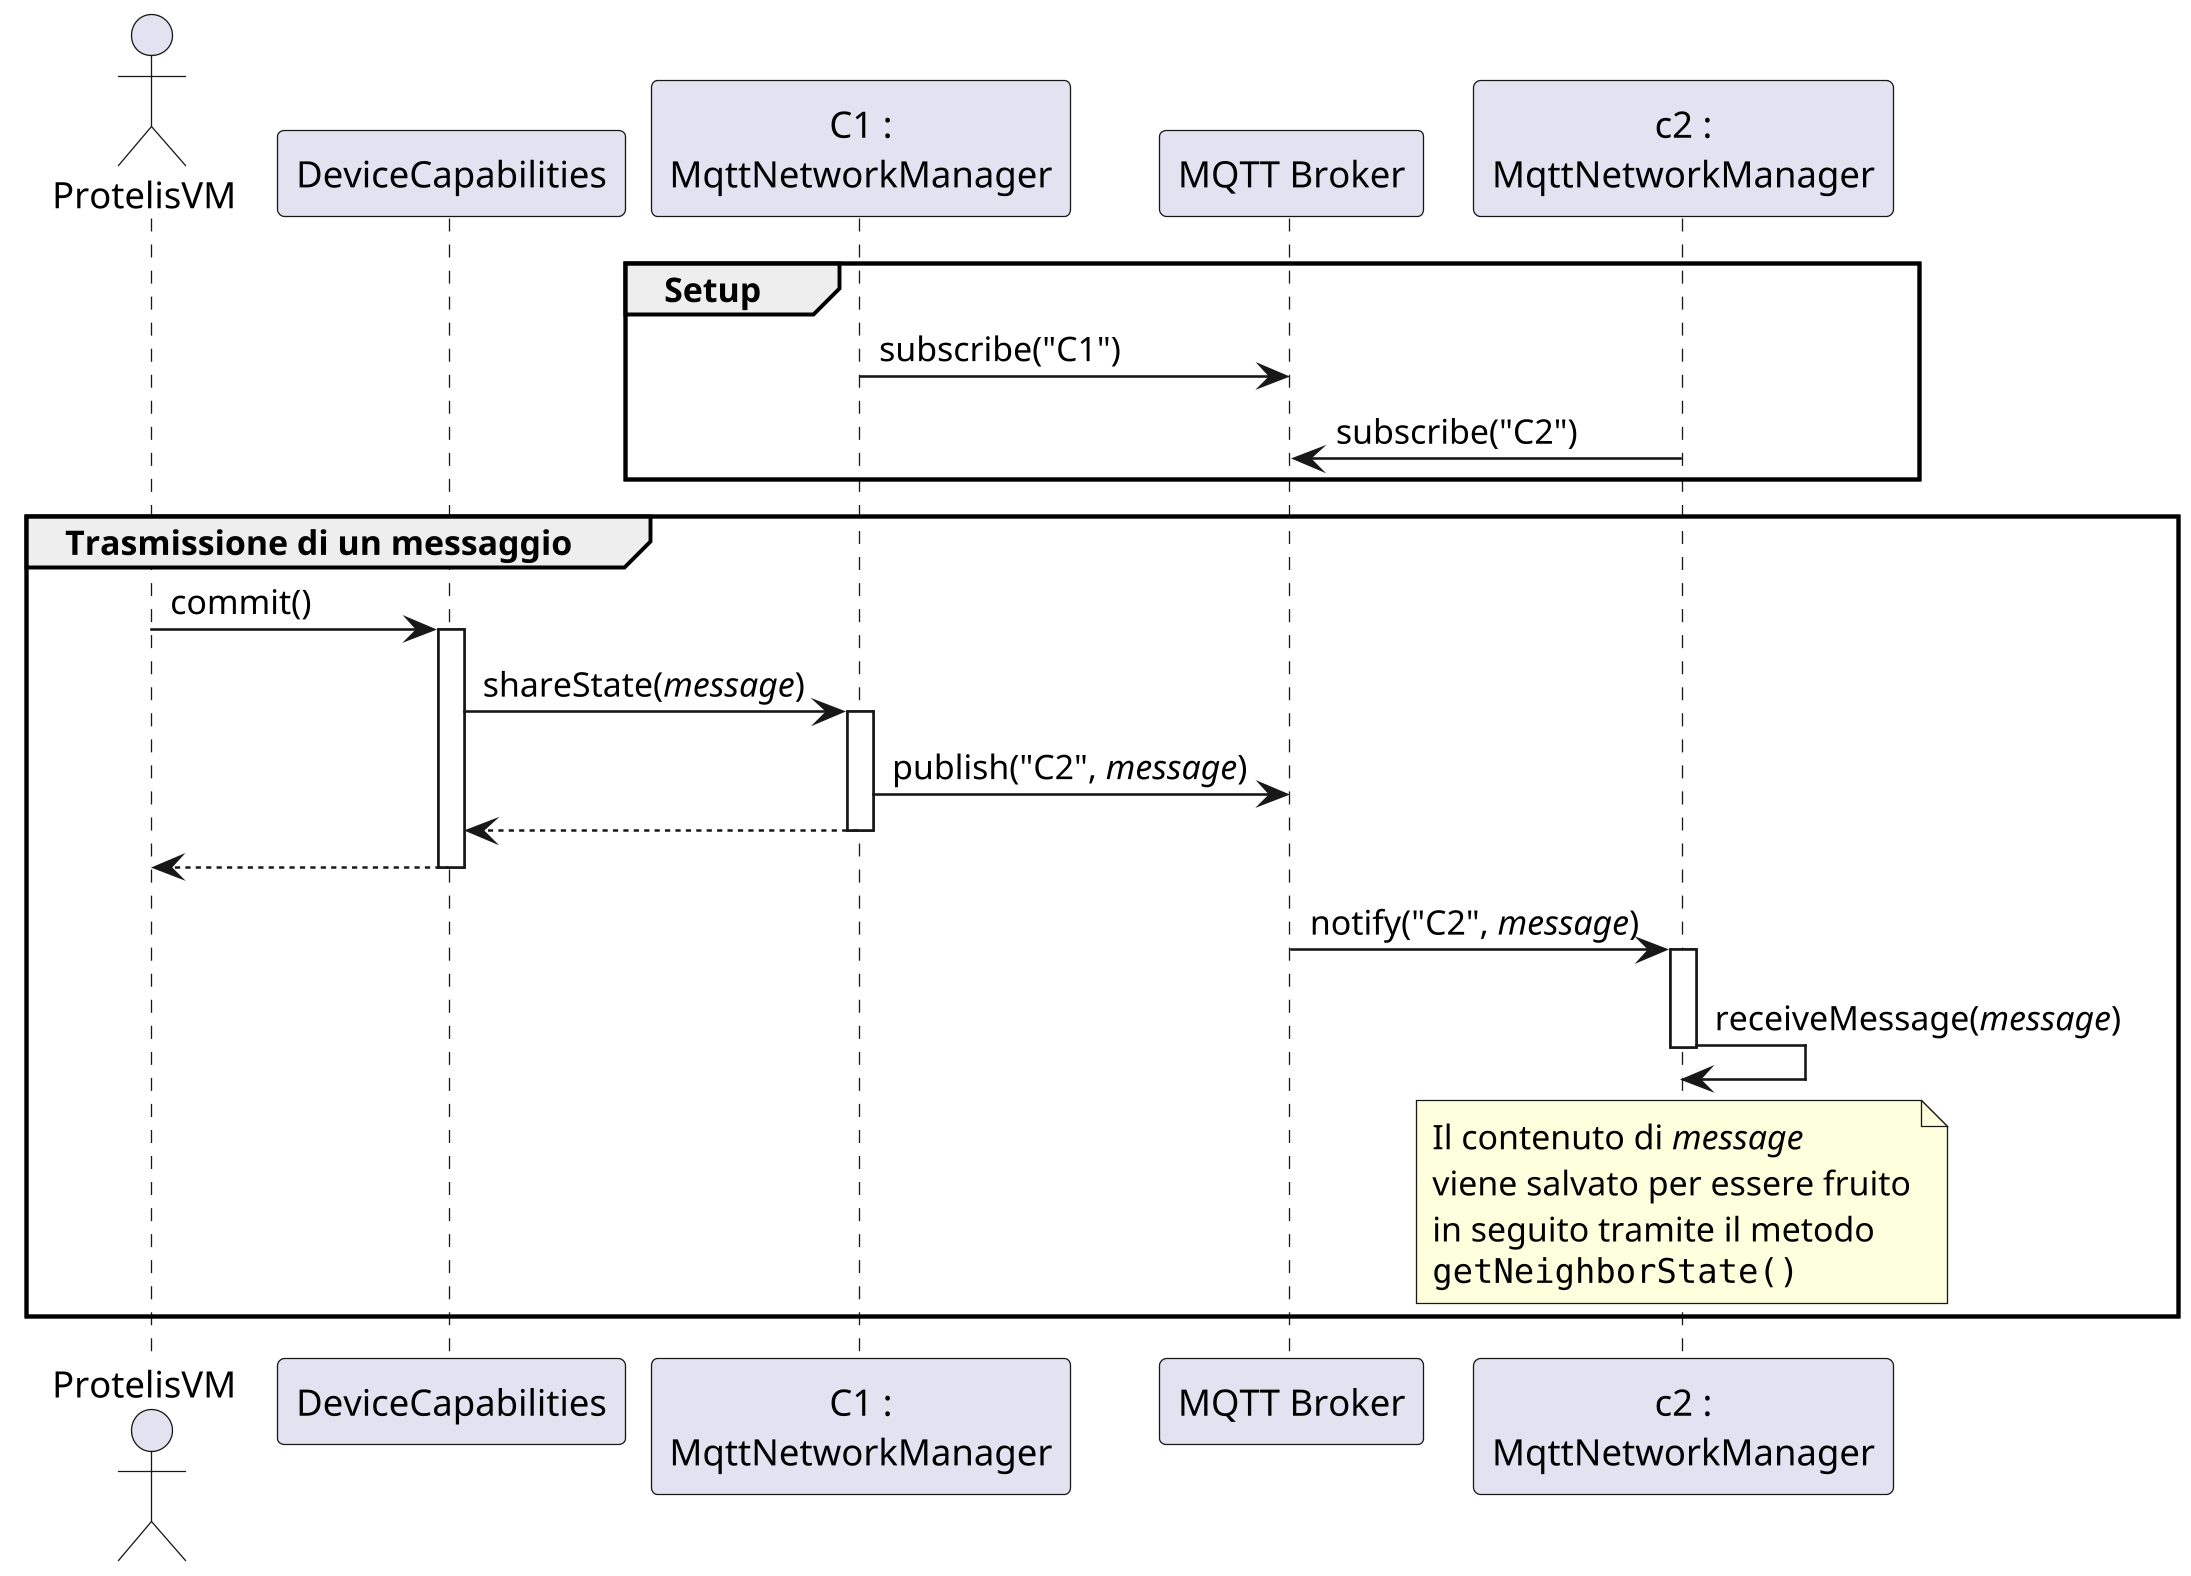 @startuml

skinparam dpi 250
actor ProtelisVM as PVM order 10
participant DeviceCapabilities as DC order 20
participant "C1 :\nMqttNetworkManager" as C1 order 30
participant "MQTT Broker" as BRO order 40
participant "c2 :\nMqttNetworkManager" as C2 order 50

group Setup
C1 -> BRO : subscribe("C1")
C2 -> BRO : subscribe("C2")
end group

group Trasmissione di un messaggio
PVM -> DC : commit()
activate DC

DC -> C1 : shareState(//message//)
activate C1

C1 -> BRO : publish("C2", //message//)

DC <-- C1
deactivate C1

PVM <-- DC
deactivate DC

BRO -> C2 : notify("C2", //message//)
activate C2

C2 -> C2 : receiveMessage(//message//)

note over C2
Il contenuto di //message//
viene salvato per essere fruito
in seguito tramite il metodo
""getNeighborState()""
end note
deactivate C2



end group




@enduml
